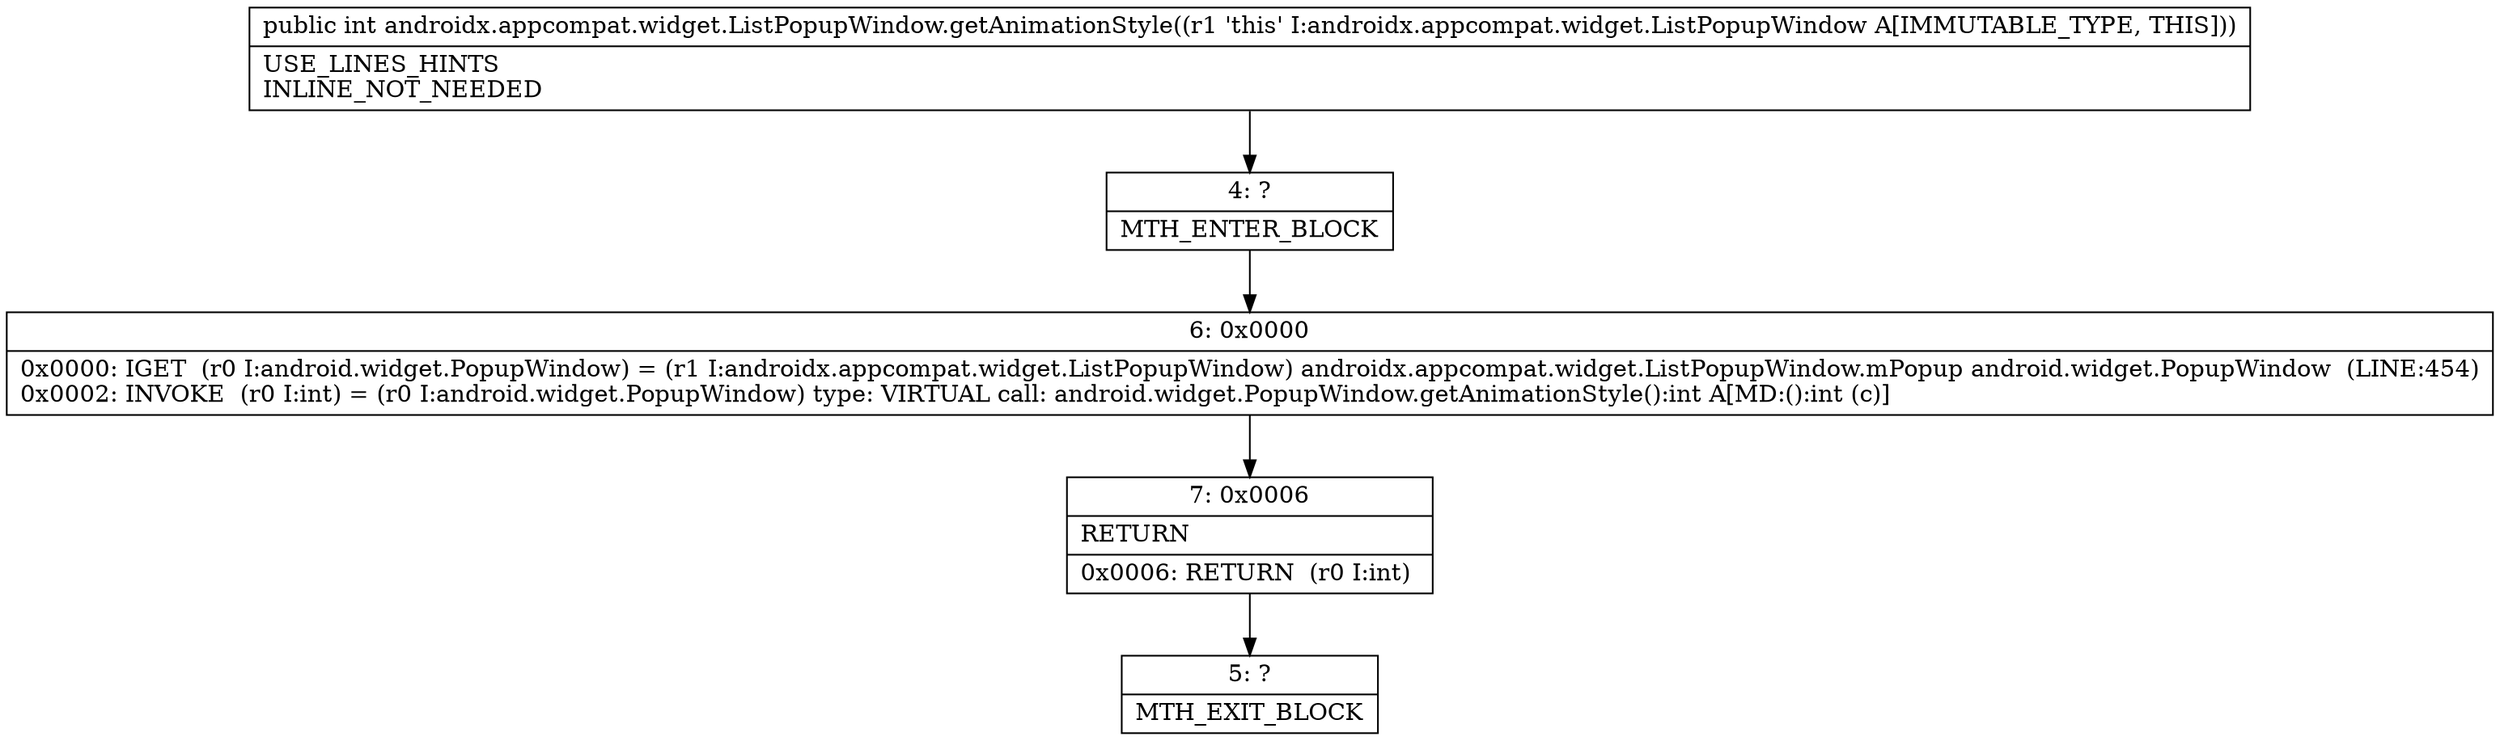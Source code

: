 digraph "CFG forandroidx.appcompat.widget.ListPopupWindow.getAnimationStyle()I" {
Node_4 [shape=record,label="{4\:\ ?|MTH_ENTER_BLOCK\l}"];
Node_6 [shape=record,label="{6\:\ 0x0000|0x0000: IGET  (r0 I:android.widget.PopupWindow) = (r1 I:androidx.appcompat.widget.ListPopupWindow) androidx.appcompat.widget.ListPopupWindow.mPopup android.widget.PopupWindow  (LINE:454)\l0x0002: INVOKE  (r0 I:int) = (r0 I:android.widget.PopupWindow) type: VIRTUAL call: android.widget.PopupWindow.getAnimationStyle():int A[MD:():int (c)]\l}"];
Node_7 [shape=record,label="{7\:\ 0x0006|RETURN\l|0x0006: RETURN  (r0 I:int) \l}"];
Node_5 [shape=record,label="{5\:\ ?|MTH_EXIT_BLOCK\l}"];
MethodNode[shape=record,label="{public int androidx.appcompat.widget.ListPopupWindow.getAnimationStyle((r1 'this' I:androidx.appcompat.widget.ListPopupWindow A[IMMUTABLE_TYPE, THIS]))  | USE_LINES_HINTS\lINLINE_NOT_NEEDED\l}"];
MethodNode -> Node_4;Node_4 -> Node_6;
Node_6 -> Node_7;
Node_7 -> Node_5;
}

